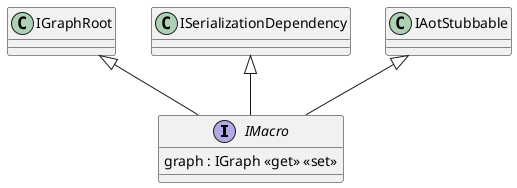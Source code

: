 @startuml
interface IMacro {
    graph : IGraph <<get>> <<set>>
}
IGraphRoot <|-- IMacro
ISerializationDependency <|-- IMacro
IAotStubbable <|-- IMacro
@enduml
